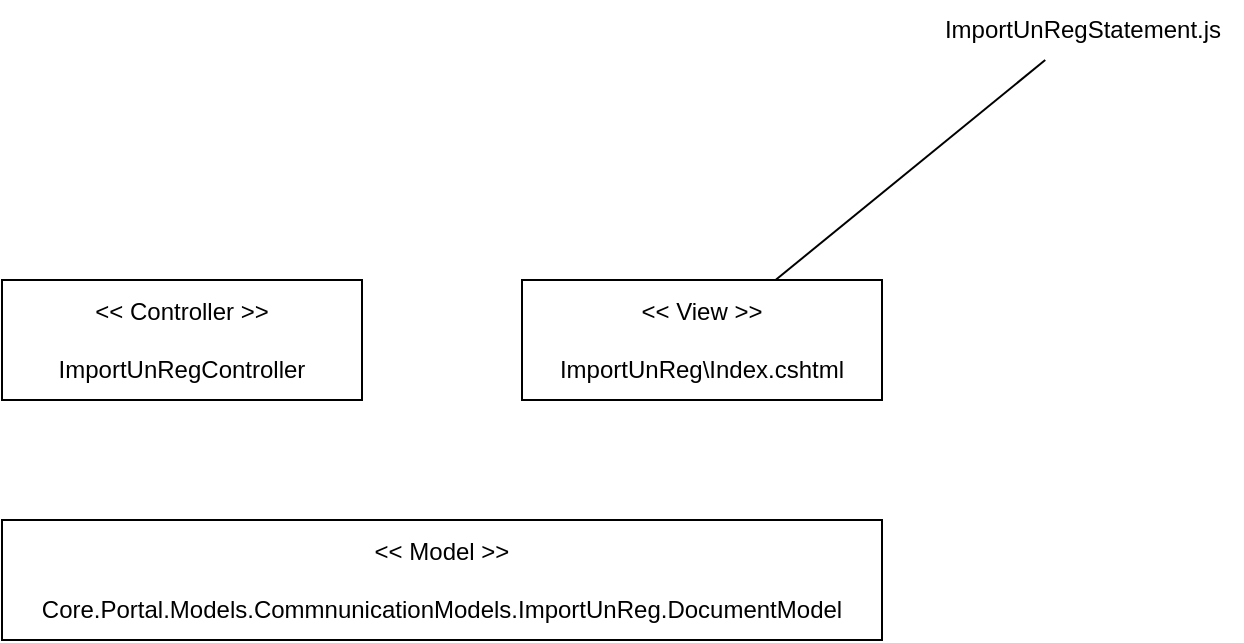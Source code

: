 <mxfile version="20.5.1" type="github">
  <diagram id="948CzCGxnO4U-4VhyMQS" name="Страница 1">
    <mxGraphModel dx="1247" dy="815" grid="1" gridSize="10" guides="1" tooltips="1" connect="1" arrows="1" fold="1" page="1" pageScale="1" pageWidth="827" pageHeight="1169" math="0" shadow="0">
      <root>
        <mxCell id="0" />
        <mxCell id="1" parent="0" />
        <mxCell id="pBAx81KD6ok2a-h8795H-1" value="&amp;lt;&amp;lt; Controller &amp;gt;&amp;gt;&lt;br&gt;&lt;br&gt;ImportUnRegController" style="rounded=0;whiteSpace=wrap;html=1;" vertex="1" parent="1">
          <mxGeometry x="120" y="200" width="180" height="60" as="geometry" />
        </mxCell>
        <mxCell id="pBAx81KD6ok2a-h8795H-5" style="rounded=0;orthogonalLoop=1;jettySize=auto;html=1;endArrow=none;endFill=0;" edge="1" parent="1" source="pBAx81KD6ok2a-h8795H-2" target="pBAx81KD6ok2a-h8795H-4">
          <mxGeometry relative="1" as="geometry" />
        </mxCell>
        <mxCell id="pBAx81KD6ok2a-h8795H-2" value="&amp;lt;&amp;lt; View &amp;gt;&amp;gt;&lt;br&gt;&lt;br&gt;ImportUnReg\Index.cshtml" style="rounded=0;whiteSpace=wrap;html=1;" vertex="1" parent="1">
          <mxGeometry x="380" y="200" width="180" height="60" as="geometry" />
        </mxCell>
        <mxCell id="pBAx81KD6ok2a-h8795H-3" value="&amp;lt;&amp;lt; Model &amp;gt;&amp;gt;&lt;br&gt;&lt;br&gt;Core.Portal.Models.CommnunicationModels.ImportUnReg.DocumentModel" style="rounded=0;whiteSpace=wrap;html=1;" vertex="1" parent="1">
          <mxGeometry x="120" y="320" width="440" height="60" as="geometry" />
        </mxCell>
        <mxCell id="pBAx81KD6ok2a-h8795H-4" value="ImportUnRegStatement.js" style="text;html=1;align=center;verticalAlign=middle;resizable=0;points=[];autosize=1;strokeColor=none;fillColor=none;" vertex="1" parent="1">
          <mxGeometry x="580" y="60" width="160" height="30" as="geometry" />
        </mxCell>
      </root>
    </mxGraphModel>
  </diagram>
</mxfile>
